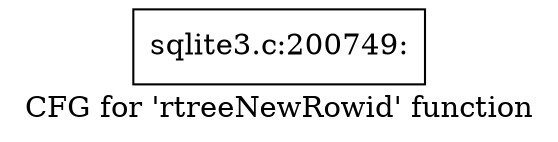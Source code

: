 digraph "CFG for 'rtreeNewRowid' function" {
	label="CFG for 'rtreeNewRowid' function";

	Node0x55c0fb5bb350 [shape=record,label="{sqlite3.c:200749:}"];
}
